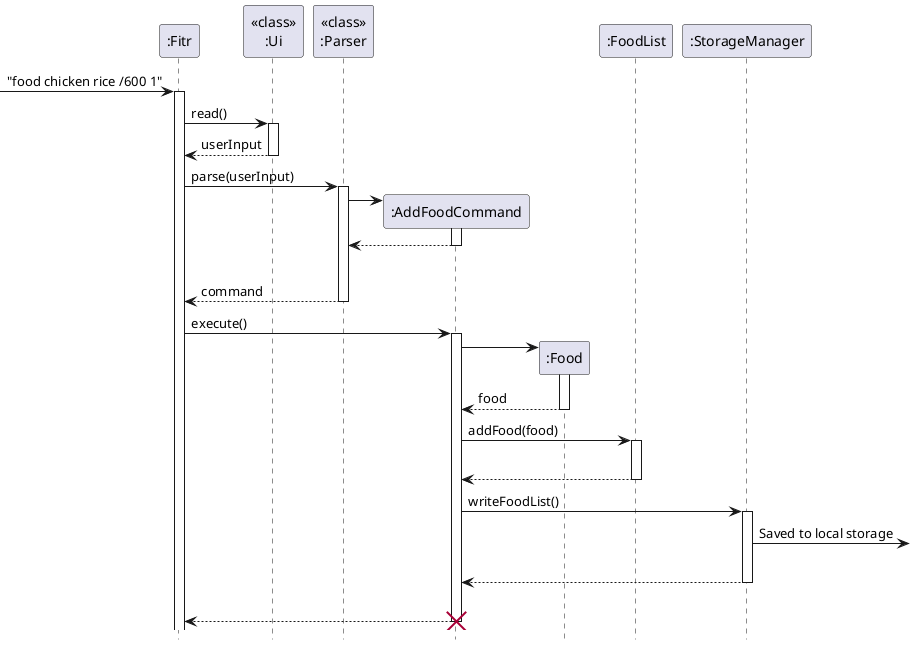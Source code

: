 @startuml
participant ":Fitr"
participant "<<class>>\n:Ui"
participant "<<class>>\n:Parser"

-> ":Fitr" ++ : "food chicken rice /600 1"

":Fitr" -> "<<class>>\n:Ui" : read()
activate "<<class>>\n:Ui"
return userInput

":Fitr" -> "<<class>>\n:Parser" : parse(userInput)
activate "<<class>>\n:Parser"
create ":AddFoodCommand"
"<<class>>\n:Parser" -> ":AddFoodCommand"
activate ":AddFoodCommand"
return
|||
return command
deactivate "<<class>>\n:Parser"

participant ":Food"
participant ":FoodList"
participant ":StorageManager"

":Fitr" -> ":AddFoodCommand" : execute()
activate ":AddFoodCommand"

create ":Food"
":AddFoodCommand" -> ":Food"
activate ":Food"
return food

":AddFoodCommand" -> ":FoodList" : addFood(food)
activate ":FoodList"
|||
return

":AddFoodCommand" -> ":StorageManager" : writeFoodList()
activate ":StorageManager"
":StorageManager" ->] : Saved to local storage
|||
return
|||
return
destroy ":AddFoodCommand"

hide footbox
@enduml
